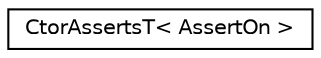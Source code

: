digraph "Graphical Class Hierarchy"
{
  edge [fontname="Helvetica",fontsize="10",labelfontname="Helvetica",labelfontsize="10"];
  node [fontname="Helvetica",fontsize="10",shape=record];
  rankdir="LR";
  Node0 [label="CtorAssertsT\< AssertOn \>",height=0.2,width=0.4,color="black", fillcolor="white", style="filled",URL="$struct_ctor_asserts_t.html"];
}
